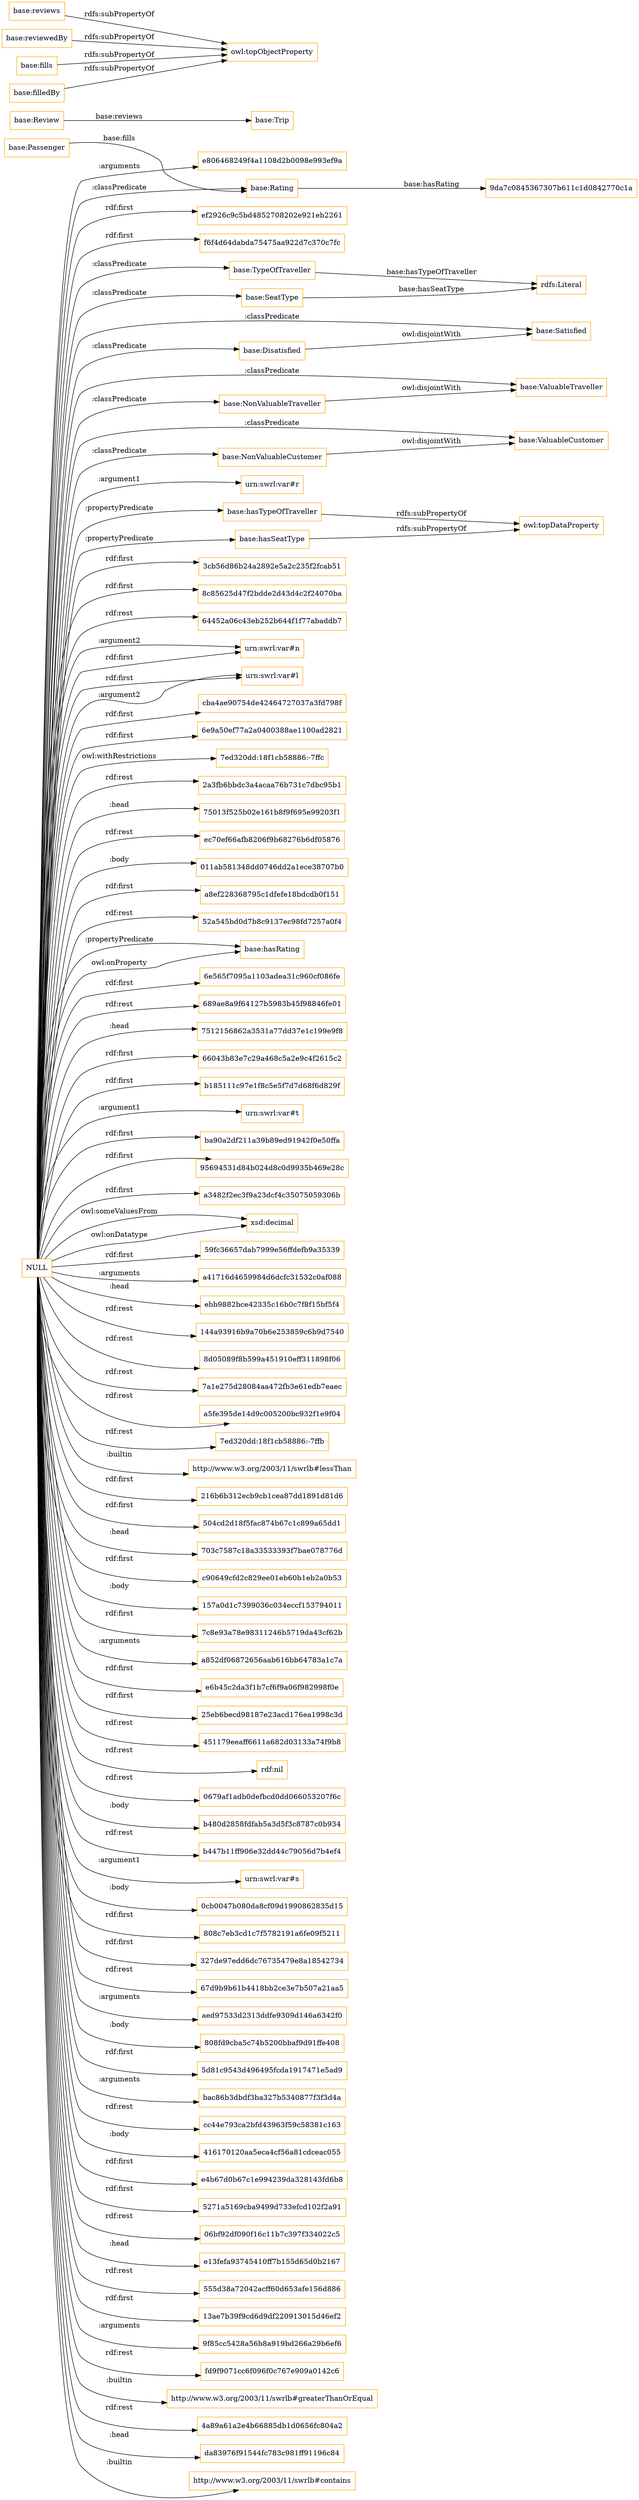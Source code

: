 digraph ar2dtool_diagram { 
rankdir=LR;
size="1501"
node [shape = rectangle, color="orange"]; "base:SeatType" "base:Review" "base:Satisfied" "base:TypeOfTraveller" "base:NonValuableTraveller" "base:ValuableTraveller" "base:Passenger" "base:ValuableCustomer" "base:Trip" "base:Rating" "base:Disatisfied" "base:NonValuableCustomer" ; /*classes style*/
	"base:hasSeatType" -> "owl:topDataProperty" [ label = "rdfs:subPropertyOf" ];
	"base:Disatisfied" -> "base:Satisfied" [ label = "owl:disjointWith" ];
	"base:reviews" -> "owl:topObjectProperty" [ label = "rdfs:subPropertyOf" ];
	"base:NonValuableTraveller" -> "base:ValuableTraveller" [ label = "owl:disjointWith" ];
	"base:NonValuableCustomer" -> "base:ValuableCustomer" [ label = "owl:disjointWith" ];
	"base:reviewedBy" -> "owl:topObjectProperty" [ label = "rdfs:subPropertyOf" ];
	"base:fills" -> "owl:topObjectProperty" [ label = "rdfs:subPropertyOf" ];
	"base:hasTypeOfTraveller" -> "owl:topDataProperty" [ label = "rdfs:subPropertyOf" ];
	"NULL" -> "3cb56d86b24a2892e5a2c235f2fcab51" [ label = "rdf:first" ];
	"NULL" -> "8c85625d47f2bdde2d43d4c2f24070ba" [ label = "rdf:first" ];
	"NULL" -> "64452a06c43eb252b644f1f77abaddb7" [ label = "rdf:rest" ];
	"NULL" -> "urn:swrl:var#n" [ label = "rdf:first" ];
	"NULL" -> "urn:swrl:var#n" [ label = ":argument2" ];
	"NULL" -> "urn:swrl:var#l" [ label = ":argument2" ];
	"NULL" -> "cba4ae90754de42464727037a3fd798f" [ label = "rdf:first" ];
	"NULL" -> "base:Disatisfied" [ label = ":classPredicate" ];
	"NULL" -> "6e9a50ef77a2a0400388ae1100ad2821" [ label = "rdf:first" ];
	"NULL" -> "7ed320dd:18f1cb58886:-7ffc" [ label = "owl:withRestrictions" ];
	"NULL" -> "2a3fb6bbdc3a4acaa76b731c7dbc95b1" [ label = "rdf:rest" ];
	"NULL" -> "75013f525b02e161b8f9f695e99203f1" [ label = ":head" ];
	"NULL" -> "ec70ef66afb8206f9b68276b6df05876" [ label = "rdf:rest" ];
	"NULL" -> "base:NonValuableCustomer" [ label = ":classPredicate" ];
	"NULL" -> "011ab581348dd0746dd2a1ece38707b0" [ label = ":body" ];
	"NULL" -> "a8ef228368795c1dfefe18bdcdb0f151" [ label = "rdf:first" ];
	"NULL" -> "52a545bd0d7b8c9137ec98fd7257a0f4" [ label = "rdf:rest" ];
	"NULL" -> "base:hasRating" [ label = "owl:onProperty" ];
	"NULL" -> "6e565f7095a1103adea31c960cf086fe" [ label = "rdf:first" ];
	"NULL" -> "689ae8a9f64127b5983b45f98846fe01" [ label = "rdf:rest" ];
	"NULL" -> "7512156862a3531a77dd37e1c199e9f8" [ label = ":head" ];
	"NULL" -> "base:Rating" [ label = ":classPredicate" ];
	"NULL" -> "66043b83e7c29a468c5a2e9c4f2615c2" [ label = "rdf:first" ];
	"NULL" -> "b185111c97e1f8c5e5f7d7d68f6d829f" [ label = "rdf:first" ];
	"NULL" -> "base:hasSeatType" [ label = ":propertyPredicate" ];
	"NULL" -> "urn:swrl:var#t" [ label = ":argument1" ];
	"NULL" -> "ba90a2df211a39b89ed91942f0e50ffa" [ label = "rdf:first" ];
	"NULL" -> "base:SeatType" [ label = ":classPredicate" ];
	"NULL" -> "95694531d84b024d8c0d9935b469e28c" [ label = "rdf:first" ];
	"NULL" -> "a3482f2ec3f9a23dcf4c35075059306b" [ label = "rdf:first" ];
	"NULL" -> "xsd:decimal" [ label = "owl:onDatatype" ];
	"NULL" -> "59fc36657dab7999e56ffdefb9a35339" [ label = "rdf:first" ];
	"NULL" -> "a41716d4659984d6dcfc31532c0af088" [ label = ":arguments" ];
	"NULL" -> "ebb9882bce42335c16b0c7f8f15bf5f4" [ label = ":head" ];
	"NULL" -> "144a93916b9a70b6e253859c6b9d7540" [ label = "rdf:rest" ];
	"NULL" -> "8d05089f8b599a451910eff311898f06" [ label = "rdf:rest" ];
	"NULL" -> "7a1e275d28084aa472fb3e61edb7eaec" [ label = "rdf:rest" ];
	"NULL" -> "xsd:decimal" [ label = "owl:someValuesFrom" ];
	"NULL" -> "a5fe395de14d9c005200bc932f1e9f04" [ label = "rdf:rest" ];
	"NULL" -> "7ed320dd:18f1cb58886:-7ffb" [ label = "rdf:rest" ];
	"NULL" -> "http://www.w3.org/2003/11/swrlb#lessThan" [ label = ":builtin" ];
	"NULL" -> "216b6b312ecb9cb1cea87dd1891d81d6" [ label = "rdf:first" ];
	"NULL" -> "504cd2d18f5fac874b67c1c899a65dd1" [ label = "rdf:first" ];
	"NULL" -> "703c7587c18a33533393f7bae078776d" [ label = ":head" ];
	"NULL" -> "c90649cfd2c829ee01eb60b1eb2a0b53" [ label = "rdf:first" ];
	"NULL" -> "157a0d1c7399036c034eccf153794011" [ label = ":body" ];
	"NULL" -> "7c8e93a78e98311246b5719da43cf62b" [ label = "rdf:first" ];
	"NULL" -> "a852df06872656aab616bb64783a1c7a" [ label = ":arguments" ];
	"NULL" -> "e6b45c2da3f1b7cf6f9a06f982998f0e" [ label = "rdf:first" ];
	"NULL" -> "25eb6becd98187e23acd176ea1998c3d" [ label = "rdf:first" ];
	"NULL" -> "451179eeaff6611a682d03133a74f9b8" [ label = "rdf:rest" ];
	"NULL" -> "rdf:nil" [ label = "rdf:rest" ];
	"NULL" -> "base:TypeOfTraveller" [ label = ":classPredicate" ];
	"NULL" -> "0679af1adb0defbcd0dd066053207f6c" [ label = "rdf:rest" ];
	"NULL" -> "b480d2858fdfab5a3d5f3c8787c0b934" [ label = ":body" ];
	"NULL" -> "b447b11ff906e32dd44c79056d7b4ef4" [ label = "rdf:rest" ];
	"NULL" -> "urn:swrl:var#s" [ label = ":argument1" ];
	"NULL" -> "0cb0047b080da8cf09d1990862835d15" [ label = ":body" ];
	"NULL" -> "808c7eb3cd1c7f5782191a6fe09f5211" [ label = "rdf:first" ];
	"NULL" -> "327de97edd6dc76735479e8a18542734" [ label = "rdf:first" ];
	"NULL" -> "67d9b9b61b4418bb2ce3e7b507a21aa5" [ label = "rdf:rest" ];
	"NULL" -> "aed97533d2313ddfe9309d146a6342f0" [ label = ":arguments" ];
	"NULL" -> "base:Satisfied" [ label = ":classPredicate" ];
	"NULL" -> "808fd9cba5c74b5200bbaf9d91ffe408" [ label = ":body" ];
	"NULL" -> "5d81c9543d496495fcda1917471e5ad9" [ label = "rdf:first" ];
	"NULL" -> "bac86b3dbdf3ba327b5340877f3f3d4a" [ label = ":arguments" ];
	"NULL" -> "base:hasTypeOfTraveller" [ label = ":propertyPredicate" ];
	"NULL" -> "cc44e793ca2bfd43963f59c58381c163" [ label = "rdf:rest" ];
	"NULL" -> "416170120aa5eca4cf56a81cdceac055" [ label = ":body" ];
	"NULL" -> "e4b67d0b67c1e994239da328143fd6b8" [ label = "rdf:first" ];
	"NULL" -> "5271a5169cba9499d733efcd102f2a91" [ label = "rdf:first" ];
	"NULL" -> "urn:swrl:var#l" [ label = "rdf:first" ];
	"NULL" -> "base:ValuableTraveller" [ label = ":classPredicate" ];
	"NULL" -> "06bf92df090f16c11b7c397f334022c5" [ label = "rdf:rest" ];
	"NULL" -> "e13fefa93745410ff7b155d65d0b2167" [ label = ":head" ];
	"NULL" -> "555d38a72042acff60d653afe156d886" [ label = "rdf:rest" ];
	"NULL" -> "13ae7b39f9cd6d9df220913015d46ef2" [ label = "rdf:first" ];
	"NULL" -> "9f85cc5428a56b8a919bd266a29b6ef6" [ label = ":arguments" ];
	"NULL" -> "base:NonValuableTraveller" [ label = ":classPredicate" ];
	"NULL" -> "fd9f9071cc6f096f0c767e909a0142c6" [ label = "rdf:rest" ];
	"NULL" -> "http://www.w3.org/2003/11/swrlb#greaterThanOrEqual" [ label = ":builtin" ];
	"NULL" -> "4a89a61a2e4b66885db1d0656fc804a2" [ label = "rdf:rest" ];
	"NULL" -> "da83976f91544fc783c981ff91196c84" [ label = ":head" ];
	"NULL" -> "http://www.w3.org/2003/11/swrlb#contains" [ label = ":builtin" ];
	"NULL" -> "e806468249f4a1108d2b0098e993ef9a" [ label = ":arguments" ];
	"NULL" -> "base:ValuableCustomer" [ label = ":classPredicate" ];
	"NULL" -> "ef2926c9c5bd4852708202e921eb2261" [ label = "rdf:first" ];
	"NULL" -> "base:hasRating" [ label = ":propertyPredicate" ];
	"NULL" -> "f6f4d64dabda75475aa922d7c370c7fc" [ label = "rdf:first" ];
	"NULL" -> "urn:swrl:var#r" [ label = ":argument1" ];
	"base:filledBy" -> "owl:topObjectProperty" [ label = "rdfs:subPropertyOf" ];
	"base:Rating" -> "9da7c0845367307b611c1d0842770c1a" [ label = "base:hasRating" ];
	"base:TypeOfTraveller" -> "rdfs:Literal" [ label = "base:hasTypeOfTraveller" ];
	"base:Passenger" -> "base:Rating" [ label = "base:fills" ];
	"base:Review" -> "base:Trip" [ label = "base:reviews" ];
	"base:SeatType" -> "rdfs:Literal" [ label = "base:hasSeatType" ];

}
